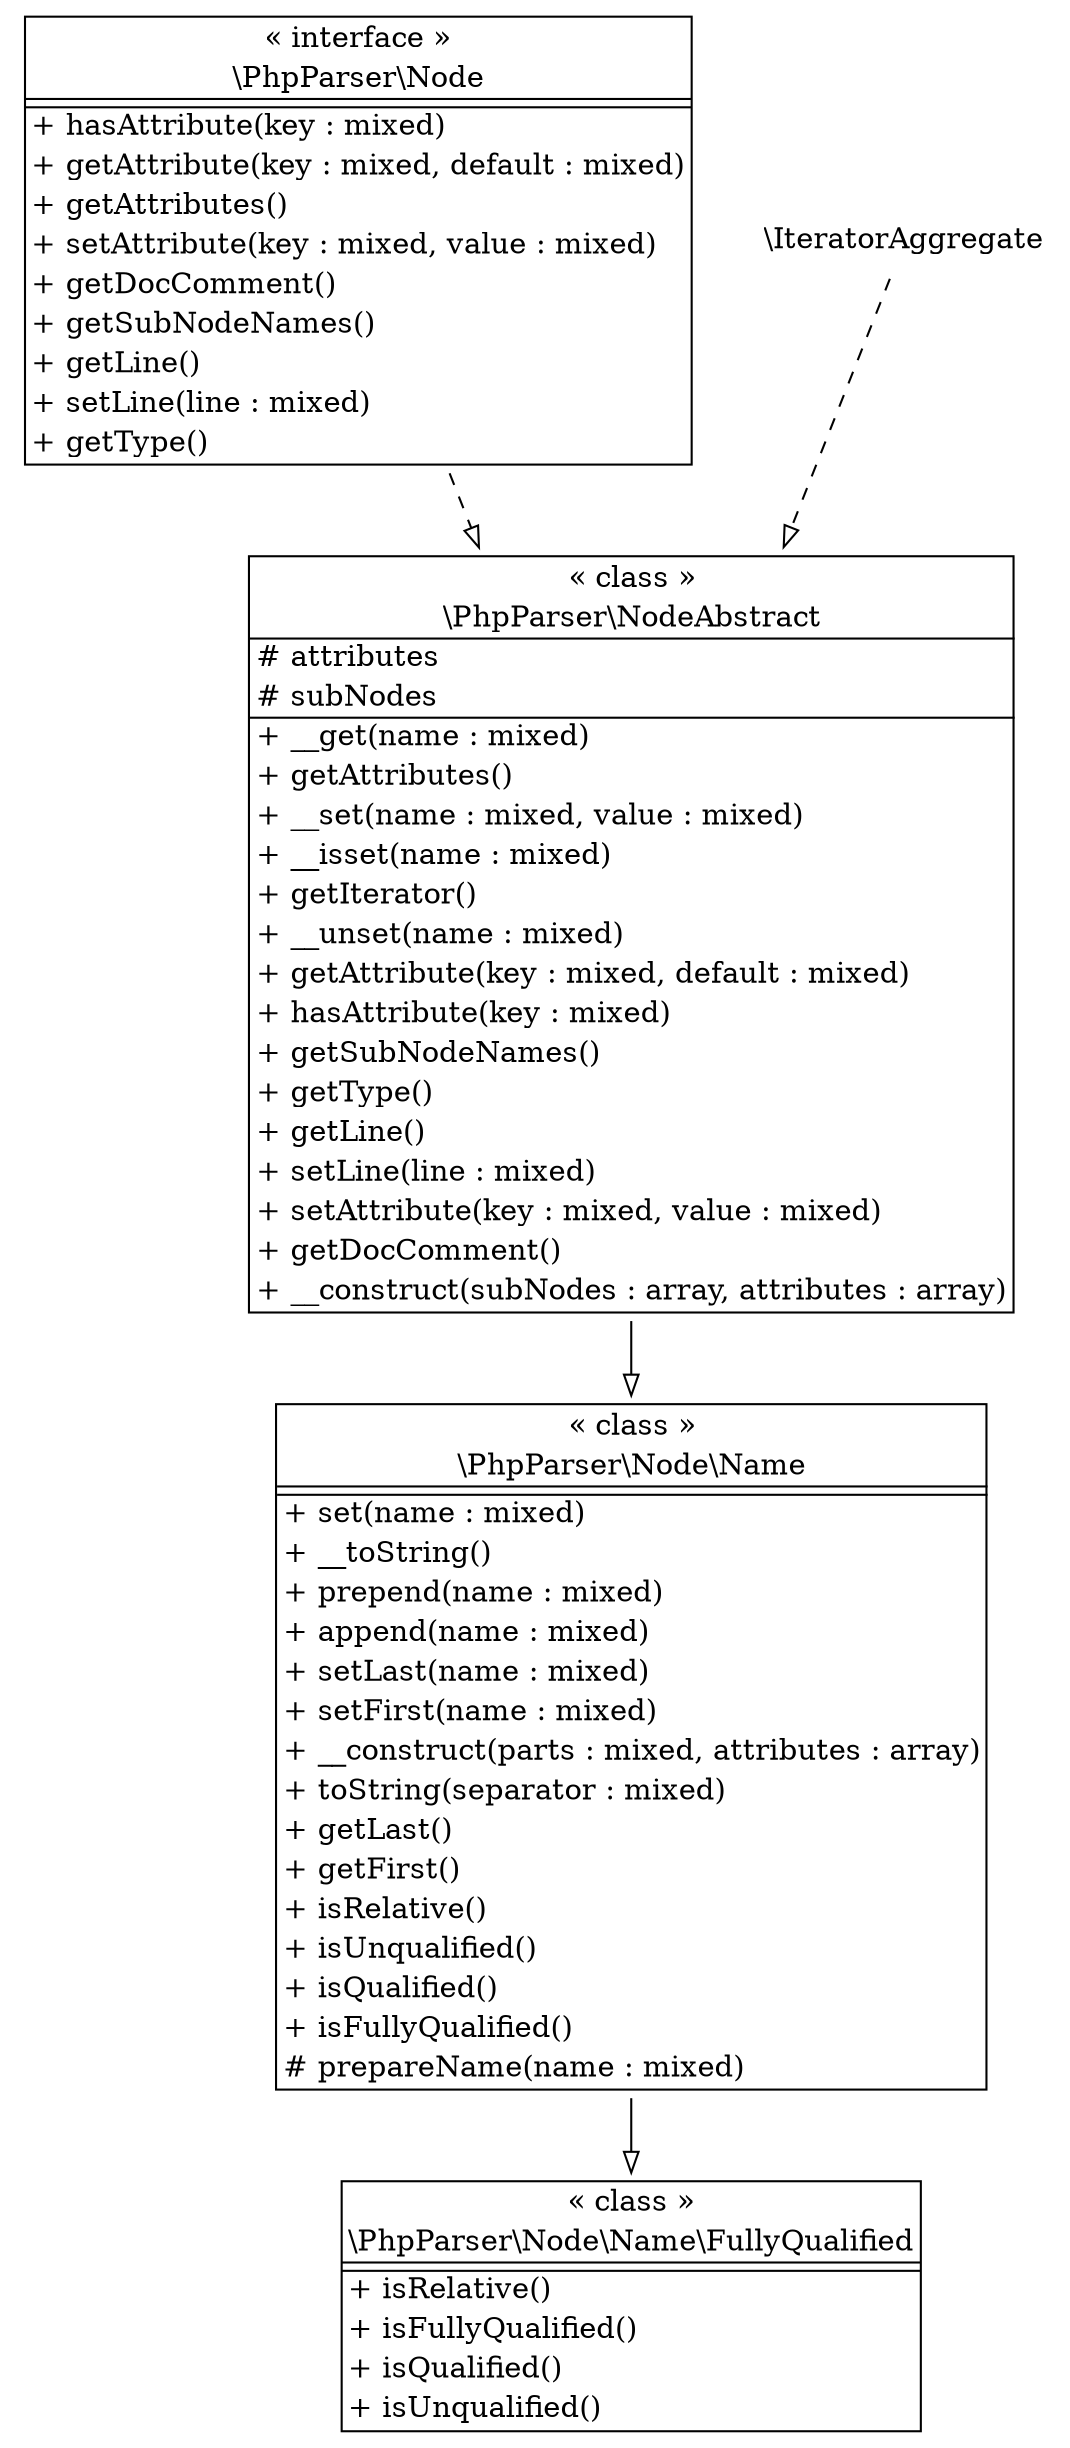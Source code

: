 digraph "Class Diagram" {
  node [shape=plaintext]
  "\\PhpParser\\Node\\Name\\FullyQualified" [
    label=<
<table border="1" cellpadding="2" cellspacing="0" cellborder="0">
<tr><td align="center">&laquo; class &raquo;</td></tr>
<tr><td align="center" title="class FullyQualified">\\PhpParser\\Node\\Name\\FullyQualified</td></tr><hr />
<tr><td></td></tr>
<hr />
<tr><td align="left" title="public isRelative">+ isRelative()</td></tr>
<tr><td align="left" title="public isFullyQualified">+ isFullyQualified()</td></tr>
<tr><td align="left" title="public isQualified">+ isQualified()</td></tr>
<tr><td align="left" title="public isUnqualified">+ isUnqualified()</td></tr>
</table>
  >
  ];
  "\\PhpParser\\Node\\Name" [
    label=<
<table border="1" cellpadding="2" cellspacing="0" cellborder="0">
<tr><td align="center">&laquo; class &raquo;</td></tr>
<tr><td align="center" title="class Name">\\PhpParser\\Node\\Name</td></tr><hr />
<tr><td></td></tr>
<hr />
<tr><td align="left" title="public set">+ set(name : mixed)</td></tr>
<tr><td align="left" title="public __toString">+ __toString()</td></tr>
<tr><td align="left" title="public prepend">+ prepend(name : mixed)</td></tr>
<tr><td align="left" title="public append">+ append(name : mixed)</td></tr>
<tr><td align="left" title="public setLast">+ setLast(name : mixed)</td></tr>
<tr><td align="left" title="public setFirst">+ setFirst(name : mixed)</td></tr>
<tr><td align="left" title="public __construct">+ __construct(parts : mixed, attributes : array)</td></tr>
<tr><td align="left" title="public toString">+ toString(separator : mixed)</td></tr>
<tr><td align="left" title="public getLast">+ getLast()</td></tr>
<tr><td align="left" title="public getFirst">+ getFirst()</td></tr>
<tr><td align="left" title="public isRelative">+ isRelative()</td></tr>
<tr><td align="left" title="public isUnqualified">+ isUnqualified()</td></tr>
<tr><td align="left" title="public isQualified">+ isQualified()</td></tr>
<tr><td align="left" title="public isFullyQualified">+ isFullyQualified()</td></tr>
<tr><td align="left" title="protected prepareName"># prepareName(name : mixed)</td></tr>
</table>
  >
  ];
  "\\PhpParser\\NodeAbstract" [
    label=<
<table border="1" cellpadding="2" cellspacing="0" cellborder="0">
<tr><td align="center">&laquo; class &raquo;</td></tr>
<tr><td align="center" title="class NodeAbstract">\\PhpParser\\NodeAbstract</td></tr><hr />
<tr><td align="left" title="protected attributes"># attributes</td></tr>
<tr><td align="left" title="protected subNodes"># subNodes</td></tr>
<hr />
<tr><td align="left" title="public __get">+ __get(name : mixed)</td></tr>
<tr><td align="left" title="public getAttributes">+ getAttributes()</td></tr>
<tr><td align="left" title="public __set">+ __set(name : mixed, value : mixed)</td></tr>
<tr><td align="left" title="public __isset">+ __isset(name : mixed)</td></tr>
<tr><td align="left" title="public getIterator">+ getIterator()</td></tr>
<tr><td align="left" title="public __unset">+ __unset(name : mixed)</td></tr>
<tr><td align="left" title="public getAttribute">+ getAttribute(key : mixed, default : mixed)</td></tr>
<tr><td align="left" title="public hasAttribute">+ hasAttribute(key : mixed)</td></tr>
<tr><td align="left" title="public getSubNodeNames">+ getSubNodeNames()</td></tr>
<tr><td align="left" title="public getType">+ getType()</td></tr>
<tr><td align="left" title="public getLine">+ getLine()</td></tr>
<tr><td align="left" title="public setLine">+ setLine(line : mixed)</td></tr>
<tr><td align="left" title="public setAttribute">+ setAttribute(key : mixed, value : mixed)</td></tr>
<tr><td align="left" title="public getDocComment">+ getDocComment()</td></tr>
<tr><td align="left" title="public __construct">+ __construct(subNodes : array, attributes : array)</td></tr>
</table>
  >
  ];
  "\\PhpParser\\Node" [
    label=<
<table border="1" cellpadding="2" cellspacing="0" cellborder="0">
<tr><td align="center">&laquo; interface &raquo;</td></tr>
<tr><td align="center" title="interface Node">\\PhpParser\\Node</td></tr><hr />
<tr><td></td></tr>
<hr />
<tr><td align="left" title="public hasAttribute">+ hasAttribute(key : mixed)</td></tr>
<tr><td align="left" title="public getAttribute">+ getAttribute(key : mixed, default : mixed)</td></tr>
<tr><td align="left" title="public getAttributes">+ getAttributes()</td></tr>
<tr><td align="left" title="public setAttribute">+ setAttribute(key : mixed, value : mixed)</td></tr>
<tr><td align="left" title="public getDocComment">+ getDocComment()</td></tr>
<tr><td align="left" title="public getSubNodeNames">+ getSubNodeNames()</td></tr>
<tr><td align="left" title="public getLine">+ getLine()</td></tr>
<tr><td align="left" title="public setLine">+ setLine(line : mixed)</td></tr>
<tr><td align="left" title="public getType">+ getType()</td></tr>
</table>
  >
  ];
"\\PhpParser\\Node\\Name" -> "\\PhpParser\\Node\\Name\\FullyQualified" [arrowhead="empty"];

"\\PhpParser\\NodeAbstract" -> "\\PhpParser\\Node\\Name" [arrowhead="empty"];

"\\PhpParser\\Node" -> "\\PhpParser\\NodeAbstract" [arrowhead="empty" style="dashed"];

"\\IteratorAggregate" -> "\\PhpParser\\NodeAbstract" [arrowhead="empty" style="dashed"];

}